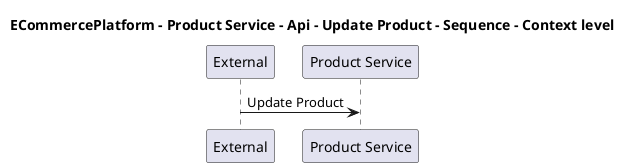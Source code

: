 @startuml

title ECommercePlatform - Product Service - Api - Update Product - Sequence - Context level

participant "External" as C4InterFlow.SoftwareSystems.ExternalSystem
participant "Product Service" as ECommercePlatform.SoftwareSystems.ProductService

C4InterFlow.SoftwareSystems.ExternalSystem -> ECommercePlatform.SoftwareSystems.ProductService : Update Product


@enduml

